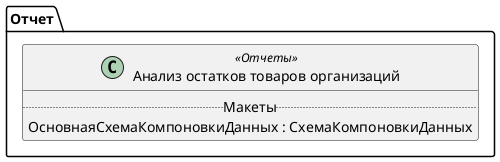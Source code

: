 ﻿@startuml АнализОстатковТоваровОрганизаций
'!include templates.wsd
'..\include templates.wsd
class Отчет.АнализОстатковТоваровОрганизаций as "Анализ остатков товаров организаций" <<Отчеты>>
{
..Макеты..
ОсновнаяСхемаКомпоновкиДанных : СхемаКомпоновкиДанных
}
@enduml
